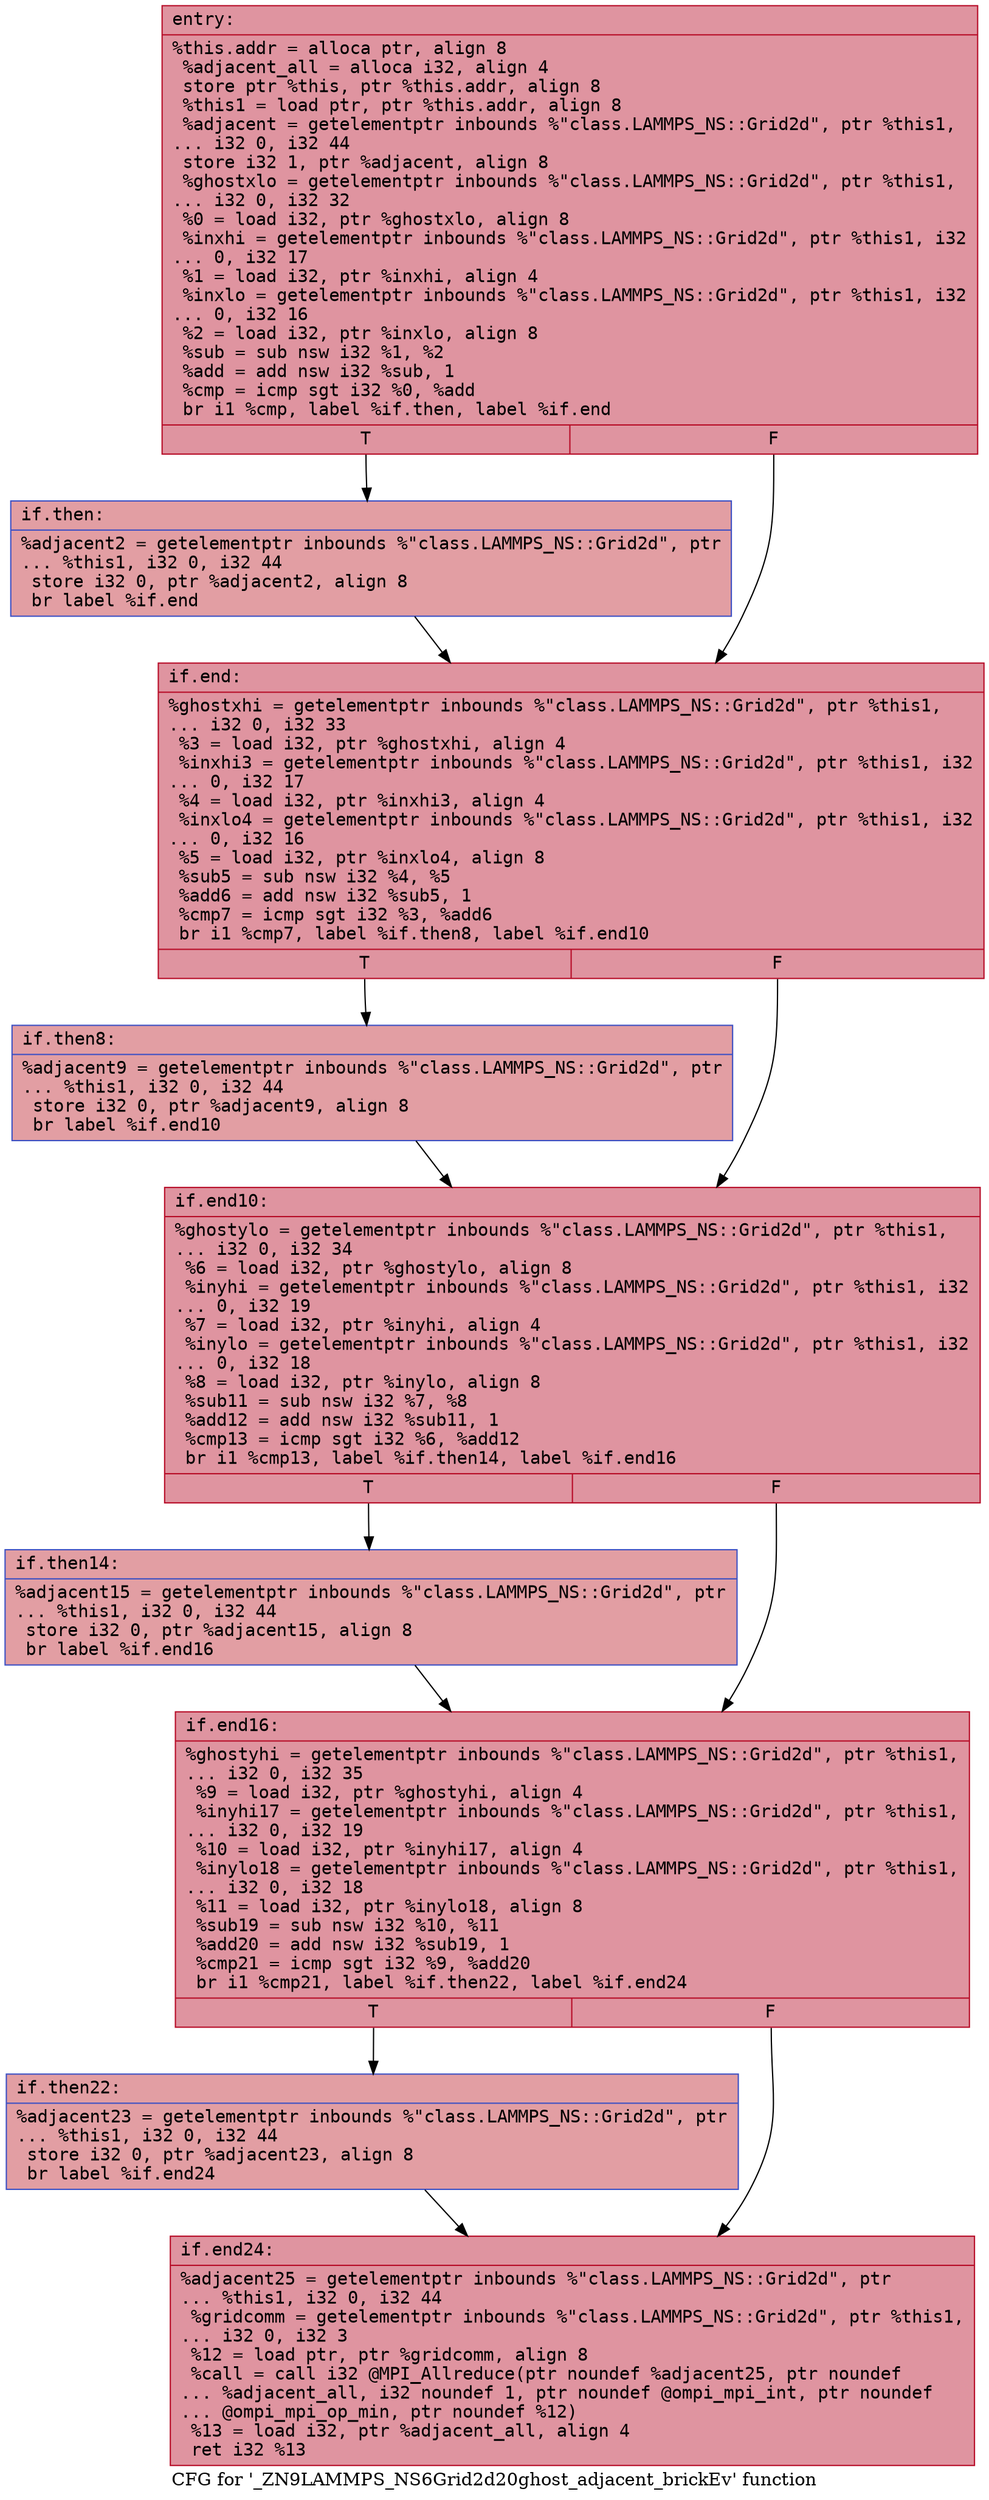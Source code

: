 digraph "CFG for '_ZN9LAMMPS_NS6Grid2d20ghost_adjacent_brickEv' function" {
	label="CFG for '_ZN9LAMMPS_NS6Grid2d20ghost_adjacent_brickEv' function";

	Node0x560f90e83f80 [shape=record,color="#b70d28ff", style=filled, fillcolor="#b70d2870" fontname="Courier",label="{entry:\l|  %this.addr = alloca ptr, align 8\l  %adjacent_all = alloca i32, align 4\l  store ptr %this, ptr %this.addr, align 8\l  %this1 = load ptr, ptr %this.addr, align 8\l  %adjacent = getelementptr inbounds %\"class.LAMMPS_NS::Grid2d\", ptr %this1,\l... i32 0, i32 44\l  store i32 1, ptr %adjacent, align 8\l  %ghostxlo = getelementptr inbounds %\"class.LAMMPS_NS::Grid2d\", ptr %this1,\l... i32 0, i32 32\l  %0 = load i32, ptr %ghostxlo, align 8\l  %inxhi = getelementptr inbounds %\"class.LAMMPS_NS::Grid2d\", ptr %this1, i32\l... 0, i32 17\l  %1 = load i32, ptr %inxhi, align 4\l  %inxlo = getelementptr inbounds %\"class.LAMMPS_NS::Grid2d\", ptr %this1, i32\l... 0, i32 16\l  %2 = load i32, ptr %inxlo, align 8\l  %sub = sub nsw i32 %1, %2\l  %add = add nsw i32 %sub, 1\l  %cmp = icmp sgt i32 %0, %add\l  br i1 %cmp, label %if.then, label %if.end\l|{<s0>T|<s1>F}}"];
	Node0x560f90e83f80:s0 -> Node0x560f90e849a0[tooltip="entry -> if.then\nProbability 50.00%" ];
	Node0x560f90e83f80:s1 -> Node0x560f90e84bb0[tooltip="entry -> if.end\nProbability 50.00%" ];
	Node0x560f90e849a0 [shape=record,color="#3d50c3ff", style=filled, fillcolor="#be242e70" fontname="Courier",label="{if.then:\l|  %adjacent2 = getelementptr inbounds %\"class.LAMMPS_NS::Grid2d\", ptr\l... %this1, i32 0, i32 44\l  store i32 0, ptr %adjacent2, align 8\l  br label %if.end\l}"];
	Node0x560f90e849a0 -> Node0x560f90e84bb0[tooltip="if.then -> if.end\nProbability 100.00%" ];
	Node0x560f90e84bb0 [shape=record,color="#b70d28ff", style=filled, fillcolor="#b70d2870" fontname="Courier",label="{if.end:\l|  %ghostxhi = getelementptr inbounds %\"class.LAMMPS_NS::Grid2d\", ptr %this1,\l... i32 0, i32 33\l  %3 = load i32, ptr %ghostxhi, align 4\l  %inxhi3 = getelementptr inbounds %\"class.LAMMPS_NS::Grid2d\", ptr %this1, i32\l... 0, i32 17\l  %4 = load i32, ptr %inxhi3, align 4\l  %inxlo4 = getelementptr inbounds %\"class.LAMMPS_NS::Grid2d\", ptr %this1, i32\l... 0, i32 16\l  %5 = load i32, ptr %inxlo4, align 8\l  %sub5 = sub nsw i32 %4, %5\l  %add6 = add nsw i32 %sub5, 1\l  %cmp7 = icmp sgt i32 %3, %add6\l  br i1 %cmp7, label %if.then8, label %if.end10\l|{<s0>T|<s1>F}}"];
	Node0x560f90e84bb0:s0 -> Node0x560f90e85510[tooltip="if.end -> if.then8\nProbability 50.00%" ];
	Node0x560f90e84bb0:s1 -> Node0x560f90e85590[tooltip="if.end -> if.end10\nProbability 50.00%" ];
	Node0x560f90e85510 [shape=record,color="#3d50c3ff", style=filled, fillcolor="#be242e70" fontname="Courier",label="{if.then8:\l|  %adjacent9 = getelementptr inbounds %\"class.LAMMPS_NS::Grid2d\", ptr\l... %this1, i32 0, i32 44\l  store i32 0, ptr %adjacent9, align 8\l  br label %if.end10\l}"];
	Node0x560f90e85510 -> Node0x560f90e85590[tooltip="if.then8 -> if.end10\nProbability 100.00%" ];
	Node0x560f90e85590 [shape=record,color="#b70d28ff", style=filled, fillcolor="#b70d2870" fontname="Courier",label="{if.end10:\l|  %ghostylo = getelementptr inbounds %\"class.LAMMPS_NS::Grid2d\", ptr %this1,\l... i32 0, i32 34\l  %6 = load i32, ptr %ghostylo, align 8\l  %inyhi = getelementptr inbounds %\"class.LAMMPS_NS::Grid2d\", ptr %this1, i32\l... 0, i32 19\l  %7 = load i32, ptr %inyhi, align 4\l  %inylo = getelementptr inbounds %\"class.LAMMPS_NS::Grid2d\", ptr %this1, i32\l... 0, i32 18\l  %8 = load i32, ptr %inylo, align 8\l  %sub11 = sub nsw i32 %7, %8\l  %add12 = add nsw i32 %sub11, 1\l  %cmp13 = icmp sgt i32 %6, %add12\l  br i1 %cmp13, label %if.then14, label %if.end16\l|{<s0>T|<s1>F}}"];
	Node0x560f90e85590:s0 -> Node0x560f90e86080[tooltip="if.end10 -> if.then14\nProbability 50.00%" ];
	Node0x560f90e85590:s1 -> Node0x560f90e86100[tooltip="if.end10 -> if.end16\nProbability 50.00%" ];
	Node0x560f90e86080 [shape=record,color="#3d50c3ff", style=filled, fillcolor="#be242e70" fontname="Courier",label="{if.then14:\l|  %adjacent15 = getelementptr inbounds %\"class.LAMMPS_NS::Grid2d\", ptr\l... %this1, i32 0, i32 44\l  store i32 0, ptr %adjacent15, align 8\l  br label %if.end16\l}"];
	Node0x560f90e86080 -> Node0x560f90e86100[tooltip="if.then14 -> if.end16\nProbability 100.00%" ];
	Node0x560f90e86100 [shape=record,color="#b70d28ff", style=filled, fillcolor="#b70d2870" fontname="Courier",label="{if.end16:\l|  %ghostyhi = getelementptr inbounds %\"class.LAMMPS_NS::Grid2d\", ptr %this1,\l... i32 0, i32 35\l  %9 = load i32, ptr %ghostyhi, align 4\l  %inyhi17 = getelementptr inbounds %\"class.LAMMPS_NS::Grid2d\", ptr %this1,\l... i32 0, i32 19\l  %10 = load i32, ptr %inyhi17, align 4\l  %inylo18 = getelementptr inbounds %\"class.LAMMPS_NS::Grid2d\", ptr %this1,\l... i32 0, i32 18\l  %11 = load i32, ptr %inylo18, align 8\l  %sub19 = sub nsw i32 %10, %11\l  %add20 = add nsw i32 %sub19, 1\l  %cmp21 = icmp sgt i32 %9, %add20\l  br i1 %cmp21, label %if.then22, label %if.end24\l|{<s0>T|<s1>F}}"];
	Node0x560f90e86100:s0 -> Node0x560f90e86a70[tooltip="if.end16 -> if.then22\nProbability 50.00%" ];
	Node0x560f90e86100:s1 -> Node0x560f90e86af0[tooltip="if.end16 -> if.end24\nProbability 50.00%" ];
	Node0x560f90e86a70 [shape=record,color="#3d50c3ff", style=filled, fillcolor="#be242e70" fontname="Courier",label="{if.then22:\l|  %adjacent23 = getelementptr inbounds %\"class.LAMMPS_NS::Grid2d\", ptr\l... %this1, i32 0, i32 44\l  store i32 0, ptr %adjacent23, align 8\l  br label %if.end24\l}"];
	Node0x560f90e86a70 -> Node0x560f90e86af0[tooltip="if.then22 -> if.end24\nProbability 100.00%" ];
	Node0x560f90e86af0 [shape=record,color="#b70d28ff", style=filled, fillcolor="#b70d2870" fontname="Courier",label="{if.end24:\l|  %adjacent25 = getelementptr inbounds %\"class.LAMMPS_NS::Grid2d\", ptr\l... %this1, i32 0, i32 44\l  %gridcomm = getelementptr inbounds %\"class.LAMMPS_NS::Grid2d\", ptr %this1,\l... i32 0, i32 3\l  %12 = load ptr, ptr %gridcomm, align 8\l  %call = call i32 @MPI_Allreduce(ptr noundef %adjacent25, ptr noundef\l... %adjacent_all, i32 noundef 1, ptr noundef @ompi_mpi_int, ptr noundef\l... @ompi_mpi_op_min, ptr noundef %12)\l  %13 = load i32, ptr %adjacent_all, align 4\l  ret i32 %13\l}"];
}
